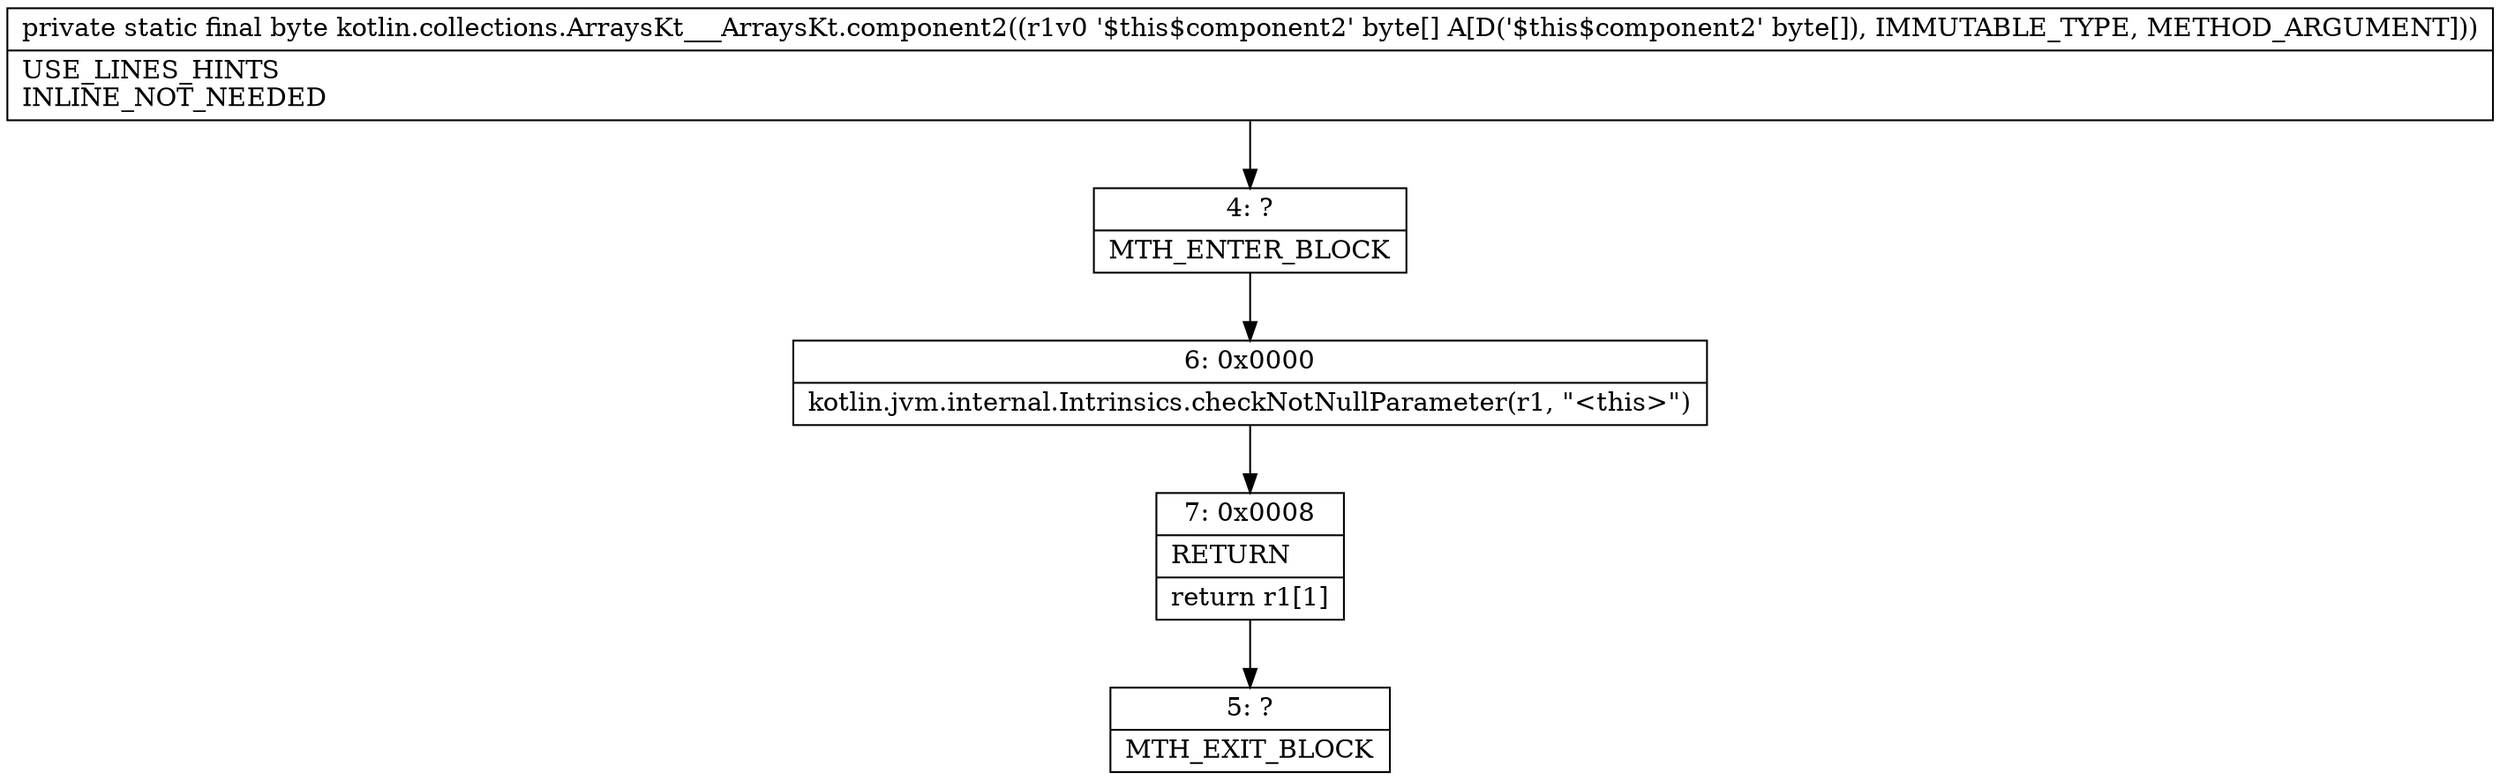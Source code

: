 digraph "CFG forkotlin.collections.ArraysKt___ArraysKt.component2([B)B" {
Node_4 [shape=record,label="{4\:\ ?|MTH_ENTER_BLOCK\l}"];
Node_6 [shape=record,label="{6\:\ 0x0000|kotlin.jvm.internal.Intrinsics.checkNotNullParameter(r1, \"\<this\>\")\l}"];
Node_7 [shape=record,label="{7\:\ 0x0008|RETURN\l|return r1[1]\l}"];
Node_5 [shape=record,label="{5\:\ ?|MTH_EXIT_BLOCK\l}"];
MethodNode[shape=record,label="{private static final byte kotlin.collections.ArraysKt___ArraysKt.component2((r1v0 '$this$component2' byte[] A[D('$this$component2' byte[]), IMMUTABLE_TYPE, METHOD_ARGUMENT]))  | USE_LINES_HINTS\lINLINE_NOT_NEEDED\l}"];
MethodNode -> Node_4;Node_4 -> Node_6;
Node_6 -> Node_7;
Node_7 -> Node_5;
}

